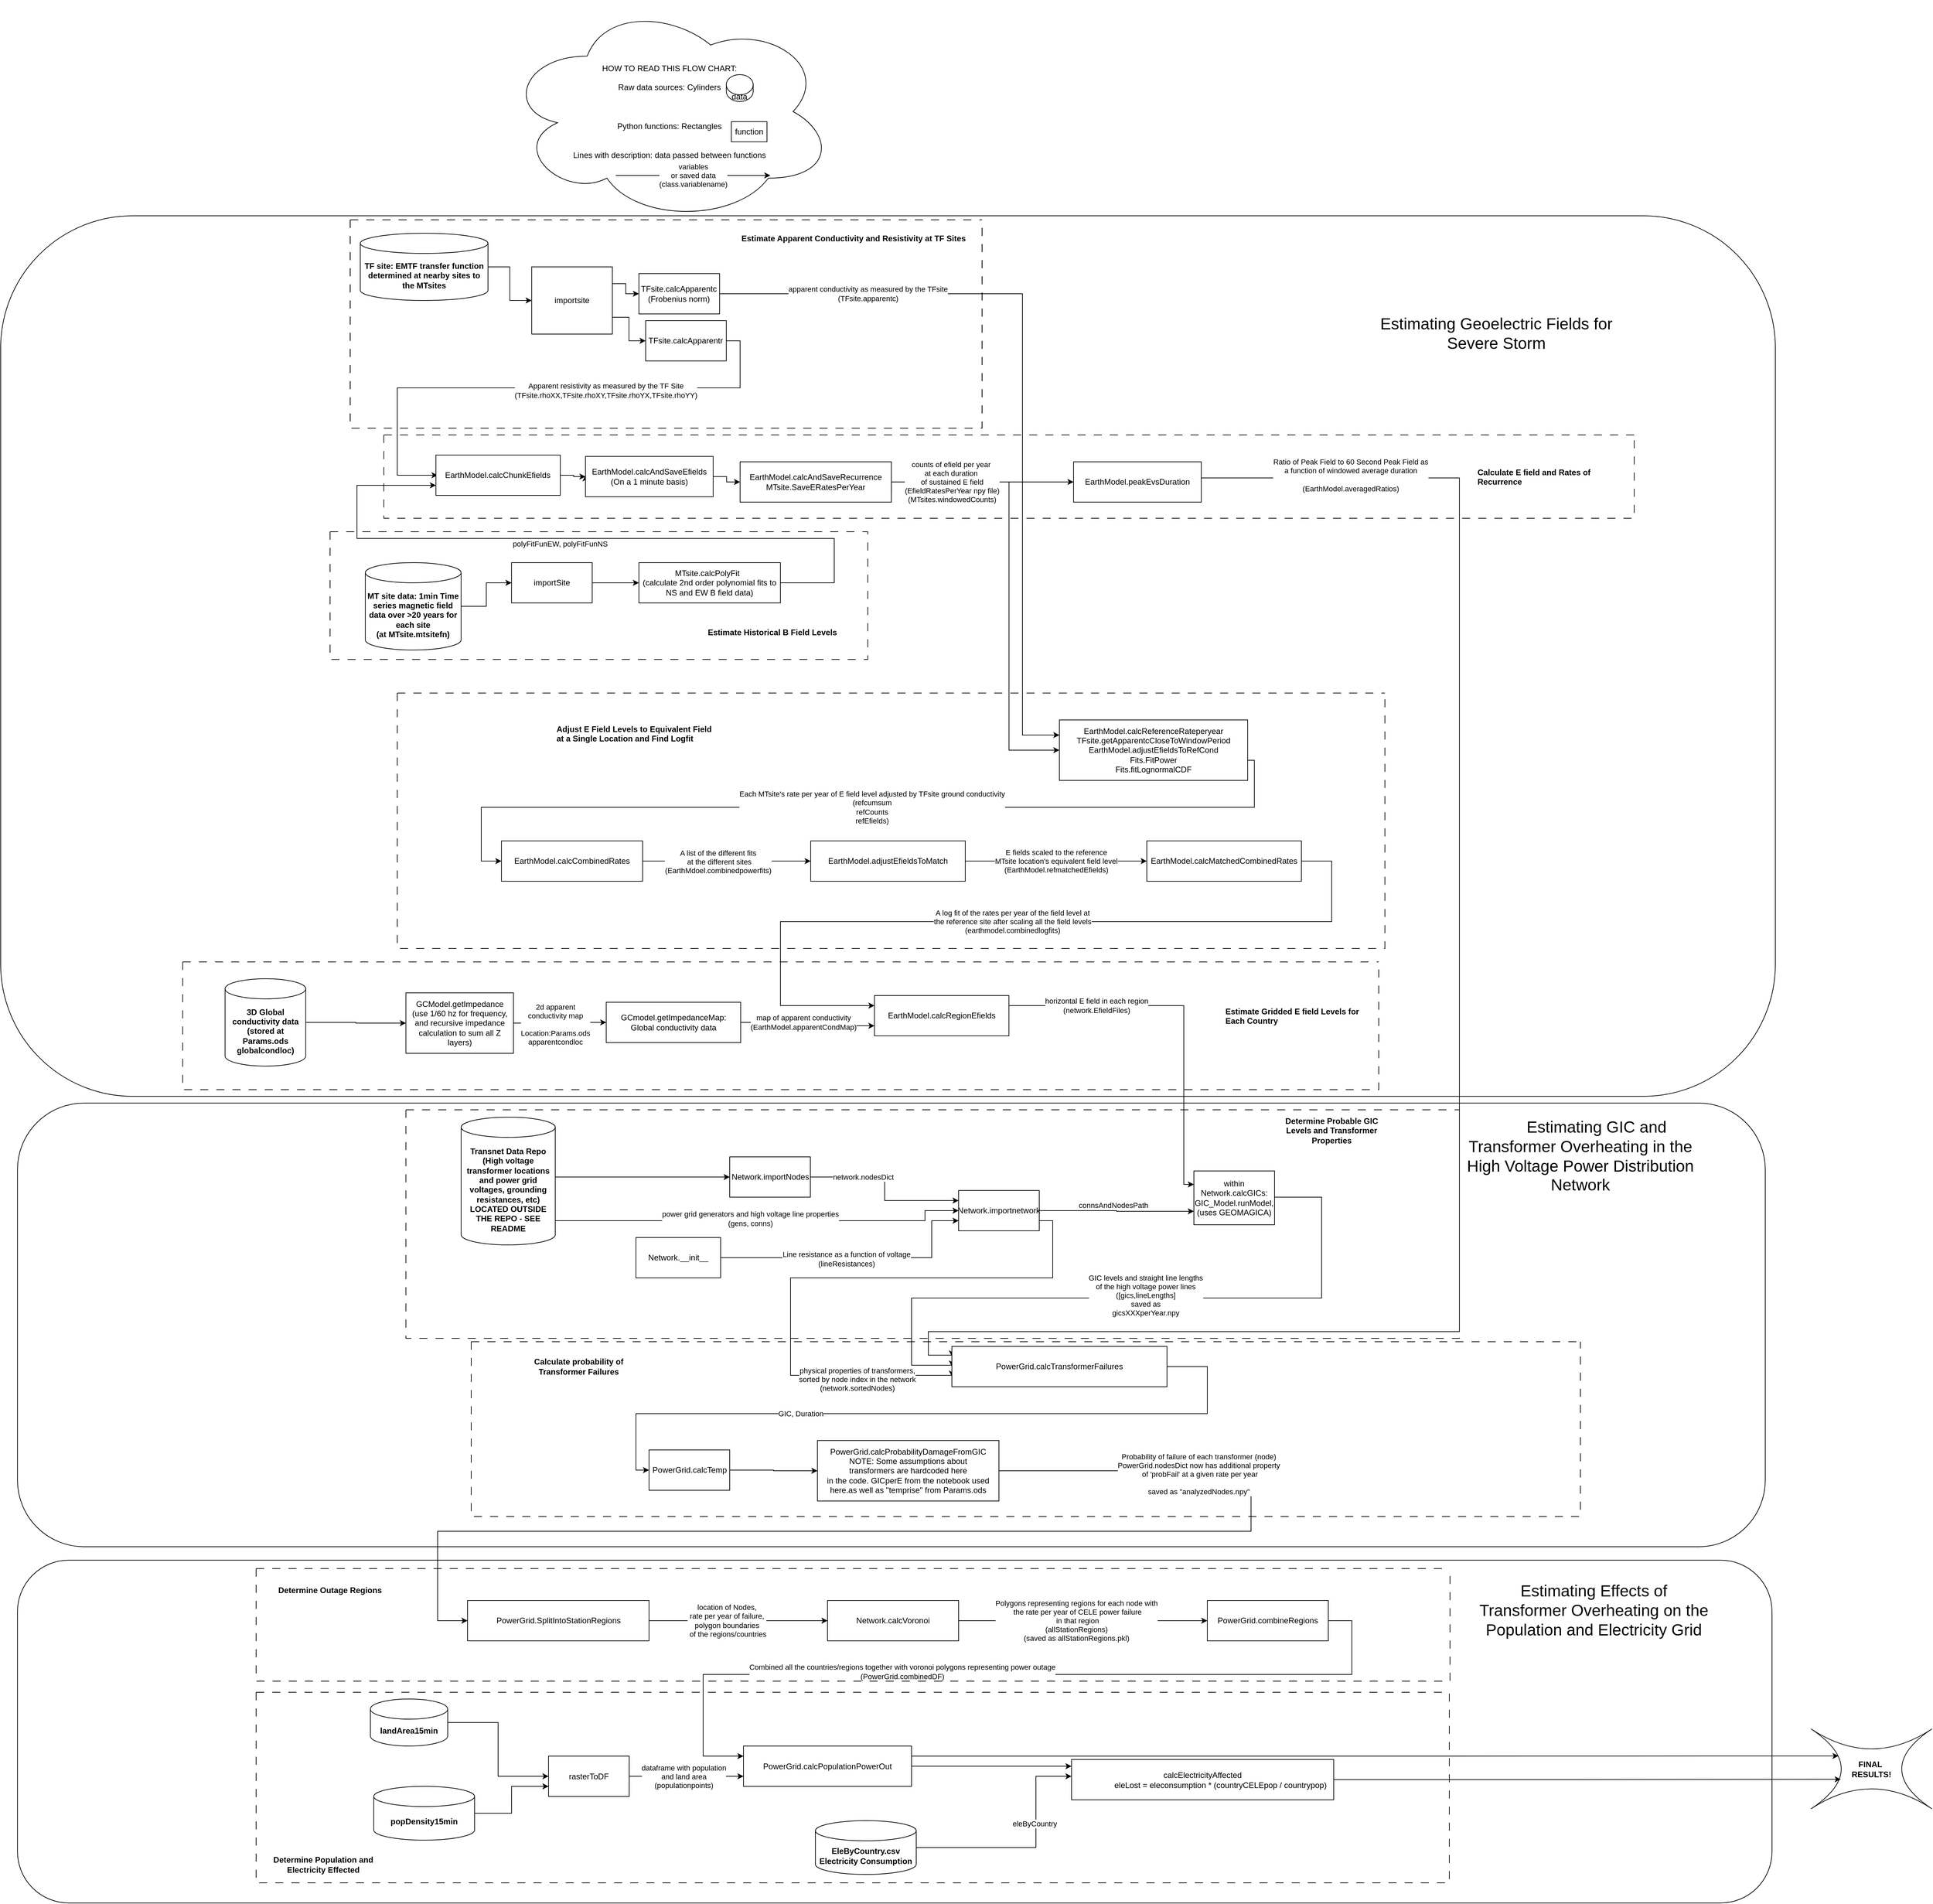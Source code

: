 <mxfile version="22.1.4" type="github">
  <diagram name="Page-1" id="QnFqFEfZWXVsGcKvMmii">
    <mxGraphModel dx="2310" dy="2985" grid="1" gridSize="10" guides="1" tooltips="1" connect="1" arrows="1" fold="1" page="1" pageScale="1" pageWidth="850" pageHeight="1100" math="0" shadow="0">
      <root>
        <mxCell id="0" />
        <mxCell id="1" parent="0" />
        <mxCell id="AwBOlusgZ-eaemERiSeo-20" value="" style="rounded=1;whiteSpace=wrap;html=1;fillColor=none;" vertex="1" parent="1">
          <mxGeometry x="-510" y="-1250" width="2640" height="1310" as="geometry" />
        </mxCell>
        <mxCell id="9caDIlOXdyggSRcv9oSJ-1" value="" style="rounded=1;whiteSpace=wrap;html=1;fillColor=none;" parent="1" vertex="1">
          <mxGeometry x="-485" y="70" width="2600" height="660" as="geometry" />
        </mxCell>
        <mxCell id="9caDIlOXdyggSRcv9oSJ-2" value="" style="rounded=1;whiteSpace=wrap;html=1;fillColor=none;" parent="1" vertex="1">
          <mxGeometry x="-485" y="750" width="2610" height="510" as="geometry" />
        </mxCell>
        <mxCell id="9caDIlOXdyggSRcv9oSJ-3" style="edgeStyle=orthogonalEdgeStyle;rounded=0;orthogonalLoop=1;jettySize=auto;html=1;entryX=0;entryY=0.75;entryDx=0;entryDy=0;" parent="1" source="9caDIlOXdyggSRcv9oSJ-5" target="9caDIlOXdyggSRcv9oSJ-8" edge="1">
          <mxGeometry relative="1" as="geometry" />
        </mxCell>
        <mxCell id="9caDIlOXdyggSRcv9oSJ-4" value="map of apparent conductivity&lt;br&gt;(EarthModel.apparentCondMap)" style="edgeLabel;html=1;align=center;verticalAlign=middle;resizable=0;points=[];" parent="9caDIlOXdyggSRcv9oSJ-3" connectable="0" vertex="1">
          <mxGeometry x="-0.18" y="3" relative="1" as="geometry">
            <mxPoint x="9" y="3" as="offset" />
          </mxGeometry>
        </mxCell>
        <mxCell id="9caDIlOXdyggSRcv9oSJ-5" value="GCmodel.getImpedanceMap:&lt;br&gt;Global conductivity data" style="rounded=0;whiteSpace=wrap;html=1;" parent="1" vertex="1">
          <mxGeometry x="390.82" y="-80" width="200" height="60" as="geometry" />
        </mxCell>
        <mxCell id="9caDIlOXdyggSRcv9oSJ-6" style="edgeStyle=orthogonalEdgeStyle;rounded=0;orthogonalLoop=1;jettySize=auto;html=1;entryX=0;entryY=0.25;entryDx=0;entryDy=0;" parent="1" source="9caDIlOXdyggSRcv9oSJ-8" target="9caDIlOXdyggSRcv9oSJ-29" edge="1">
          <mxGeometry relative="1" as="geometry">
            <Array as="points">
              <mxPoint x="1250" y="-75" />
              <mxPoint x="1250" y="191" />
            </Array>
          </mxGeometry>
        </mxCell>
        <mxCell id="9caDIlOXdyggSRcv9oSJ-7" value="horizontal E field in each region&lt;br&gt;(network.EfieldFiles)" style="edgeLabel;html=1;align=center;verticalAlign=middle;resizable=0;points=[];" parent="9caDIlOXdyggSRcv9oSJ-6" connectable="0" vertex="1">
          <mxGeometry x="-0.573" relative="1" as="geometry">
            <mxPoint x="14" as="offset" />
          </mxGeometry>
        </mxCell>
        <mxCell id="9caDIlOXdyggSRcv9oSJ-8" value="EarthModel.calcRegionEfields" style="rounded=0;whiteSpace=wrap;html=1;" parent="1" vertex="1">
          <mxGeometry x="789.82" y="-90" width="200" height="60" as="geometry" />
        </mxCell>
        <mxCell id="9caDIlOXdyggSRcv9oSJ-9" style="edgeStyle=orthogonalEdgeStyle;rounded=0;orthogonalLoop=1;jettySize=auto;html=1;entryX=0;entryY=0.5;entryDx=0;entryDy=0;" parent="1" source="9caDIlOXdyggSRcv9oSJ-11" target="9caDIlOXdyggSRcv9oSJ-14" edge="1">
          <mxGeometry relative="1" as="geometry" />
        </mxCell>
        <mxCell id="9caDIlOXdyggSRcv9oSJ-10" style="edgeStyle=orthogonalEdgeStyle;rounded=0;orthogonalLoop=1;jettySize=auto;html=1;exitX=0;exitY=0.5;exitDx=0;exitDy=0;" parent="1" source="9caDIlOXdyggSRcv9oSJ-11" edge="1">
          <mxGeometry relative="1" as="geometry">
            <mxPoint x="359.94" y="-864" as="targetPoint" />
          </mxGeometry>
        </mxCell>
        <mxCell id="9caDIlOXdyggSRcv9oSJ-11" value="&lt;div&gt;EarthModel.calcAndSaveEfields&lt;/div&gt;&lt;div&gt;(On a 1 minute basis)&lt;br&gt;&lt;/div&gt;" style="rounded=0;whiteSpace=wrap;html=1;" parent="1" vertex="1">
          <mxGeometry x="359.94" y="-892" width="190" height="60" as="geometry" />
        </mxCell>
        <mxCell id="9caDIlOXdyggSRcv9oSJ-12" style="edgeStyle=orthogonalEdgeStyle;rounded=0;orthogonalLoop=1;jettySize=auto;html=1;exitX=1;exitY=0.75;exitDx=0;exitDy=0;entryX=0;entryY=0.5;entryDx=0;entryDy=0;" parent="1" source="9caDIlOXdyggSRcv9oSJ-14" target="9caDIlOXdyggSRcv9oSJ-16" edge="1">
          <mxGeometry relative="1" as="geometry">
            <Array as="points">
              <mxPoint x="794.94" y="-854" />
              <mxPoint x="989.94" y="-854" />
              <mxPoint x="989.94" y="-769" />
            </Array>
          </mxGeometry>
        </mxCell>
        <mxCell id="9caDIlOXdyggSRcv9oSJ-13" value="&lt;div&gt;counts of efield per year&amp;nbsp;&lt;/div&gt;&lt;div&gt;at each duration&amp;nbsp;&lt;/div&gt;&lt;div&gt;of sustained E field&lt;/div&gt;(EfieldRatesPerYear npy file)&lt;br&gt;(MTsites.windowedCounts)" style="edgeLabel;html=1;align=center;verticalAlign=middle;resizable=0;points=[];" parent="9caDIlOXdyggSRcv9oSJ-12" connectable="0" vertex="1">
          <mxGeometry x="-0.188" y="1" relative="1" as="geometry">
            <mxPoint x="-86" y="-56" as="offset" />
          </mxGeometry>
        </mxCell>
        <mxCell id="9caDIlOXdyggSRcv9oSJ-14" value="EarthModel.calcAndSaveRecurrence&lt;br&gt;MTsite.SaveERatesPerYear" style="rounded=0;whiteSpace=wrap;html=1;" parent="1" vertex="1">
          <mxGeometry x="589.94" y="-884" width="225" height="60" as="geometry" />
        </mxCell>
        <mxCell id="9caDIlOXdyggSRcv9oSJ-15" value="Each MTsite&#39;s rate per year of E field level adjusted by TFsite ground conductivity&lt;br&gt;(refcumsum&lt;br&gt;refCounts&lt;br&gt;refEfields)" style="edgeStyle=orthogonalEdgeStyle;rounded=0;orthogonalLoop=1;jettySize=auto;html=1;entryX=0;entryY=0.5;entryDx=0;entryDy=0;" parent="1" source="9caDIlOXdyggSRcv9oSJ-16" target="9caDIlOXdyggSRcv9oSJ-22" edge="1">
          <mxGeometry x="-0.032" relative="1" as="geometry">
            <Array as="points">
              <mxPoint x="1354.95" y="-440" />
              <mxPoint x="1354.95" y="-370" />
              <mxPoint x="204.95" y="-370" />
              <mxPoint x="204.95" y="-290" />
            </Array>
            <mxPoint as="offset" />
          </mxGeometry>
        </mxCell>
        <mxCell id="9caDIlOXdyggSRcv9oSJ-16" value="EarthModel.calcReferenceRateperyear&lt;br&gt;TFsite.getApparentcCloseToWindowPeriod&lt;br&gt;EarthModel.adjustEfieldsToRefCond&lt;br&gt;Fits.FitPower&lt;br&gt;&lt;div&gt;Fits.fitLognormalCDF&lt;/div&gt;" style="rounded=0;whiteSpace=wrap;html=1;" parent="1" vertex="1">
          <mxGeometry x="1064.95" y="-500" width="280" height="90" as="geometry" />
        </mxCell>
        <mxCell id="9caDIlOXdyggSRcv9oSJ-17" style="edgeStyle=orthogonalEdgeStyle;rounded=0;orthogonalLoop=1;jettySize=auto;html=1;entryX=0;entryY=0.25;entryDx=0;entryDy=0;" parent="1" source="9caDIlOXdyggSRcv9oSJ-19" edge="1" target="9caDIlOXdyggSRcv9oSJ-48">
          <mxGeometry relative="1" as="geometry">
            <Array as="points">
              <mxPoint x="1660" y="-860" />
              <mxPoint x="1660" y="410" />
              <mxPoint x="870" y="410" />
              <mxPoint x="870" y="445" />
              <mxPoint x="905" y="445" />
            </Array>
            <mxPoint x="889.94" y="142" as="targetPoint" />
          </mxGeometry>
        </mxCell>
        <mxCell id="9caDIlOXdyggSRcv9oSJ-18" value="Ratio of Peak Field to 60 Second Peak Field as &lt;br&gt;a function of windowed average duration&lt;br&gt;&lt;br&gt;(EarthModel.averagedRatios)" style="edgeLabel;html=1;align=center;verticalAlign=middle;resizable=0;points=[];" parent="9caDIlOXdyggSRcv9oSJ-17" connectable="0" vertex="1">
          <mxGeometry x="-0.752" relative="1" as="geometry">
            <mxPoint x="-90" y="-4" as="offset" />
          </mxGeometry>
        </mxCell>
        <mxCell id="9caDIlOXdyggSRcv9oSJ-19" value="EarthModel.peakEvsDuration" style="rounded=0;whiteSpace=wrap;html=1;" parent="1" vertex="1">
          <mxGeometry x="1086" y="-884" width="190" height="60" as="geometry" />
        </mxCell>
        <mxCell id="9caDIlOXdyggSRcv9oSJ-20" style="edgeStyle=orthogonalEdgeStyle;rounded=0;orthogonalLoop=1;jettySize=auto;html=1;entryX=0;entryY=0.5;entryDx=0;entryDy=0;" parent="1" source="9caDIlOXdyggSRcv9oSJ-22" target="9caDIlOXdyggSRcv9oSJ-24" edge="1">
          <mxGeometry relative="1" as="geometry" />
        </mxCell>
        <mxCell id="9caDIlOXdyggSRcv9oSJ-21" value="&lt;div&gt;A list of the different fits&lt;/div&gt;&lt;div&gt;&amp;nbsp;at the different sites&lt;/div&gt;(EarthMdoel.combinedpowerfits)" style="edgeLabel;html=1;align=center;verticalAlign=middle;resizable=0;points=[];" parent="9caDIlOXdyggSRcv9oSJ-20" connectable="0" vertex="1">
          <mxGeometry x="-0.106" y="-1" relative="1" as="geometry">
            <mxPoint as="offset" />
          </mxGeometry>
        </mxCell>
        <mxCell id="9caDIlOXdyggSRcv9oSJ-22" value="EarthModel.calcCombinedRates" style="rounded=0;whiteSpace=wrap;html=1;" parent="1" vertex="1">
          <mxGeometry x="234.95" y="-320" width="210" height="60" as="geometry" />
        </mxCell>
        <mxCell id="9caDIlOXdyggSRcv9oSJ-23" value="&lt;div&gt;E fields scaled to the reference&lt;br&gt; MTsite location&#39;s equivalent field level&lt;br&gt;&lt;/div&gt;(EarthModel.refmatchedEfields)" style="edgeStyle=orthogonalEdgeStyle;rounded=0;orthogonalLoop=1;jettySize=auto;html=1;entryX=0;entryY=0.5;entryDx=0;entryDy=0;" parent="1" source="9caDIlOXdyggSRcv9oSJ-24" target="9caDIlOXdyggSRcv9oSJ-26" edge="1">
          <mxGeometry relative="1" as="geometry" />
        </mxCell>
        <mxCell id="9caDIlOXdyggSRcv9oSJ-24" value="EarthModel.adjustEfieldsToMatch" style="rounded=0;whiteSpace=wrap;html=1;" parent="1" vertex="1">
          <mxGeometry x="694.95" y="-320" width="230" height="60" as="geometry" />
        </mxCell>
        <mxCell id="9caDIlOXdyggSRcv9oSJ-25" value="A log fit of the rates per year of the field level at &lt;br&gt;the reference site after scaling all the field levels&lt;br&gt;(earthmodel.combinedlogfits)" style="edgeStyle=orthogonalEdgeStyle;rounded=0;orthogonalLoop=1;jettySize=auto;html=1;entryX=0;entryY=0.25;entryDx=0;entryDy=0;" parent="1" source="9caDIlOXdyggSRcv9oSJ-26" target="9caDIlOXdyggSRcv9oSJ-8" edge="1">
          <mxGeometry relative="1" as="geometry">
            <Array as="points">
              <mxPoint x="1470" y="-290" />
              <mxPoint x="1470" y="-200" />
              <mxPoint x="650" y="-200" />
              <mxPoint x="650" y="-75" />
            </Array>
          </mxGeometry>
        </mxCell>
        <mxCell id="9caDIlOXdyggSRcv9oSJ-26" value="EarthModel.calcMatchedCombinedRates" style="rounded=0;whiteSpace=wrap;html=1;" parent="1" vertex="1">
          <mxGeometry x="1194.95" y="-320" width="230" height="60" as="geometry" />
        </mxCell>
        <mxCell id="9caDIlOXdyggSRcv9oSJ-27" style="edgeStyle=orthogonalEdgeStyle;rounded=0;orthogonalLoop=1;jettySize=auto;html=1;entryX=0;entryY=0.5;entryDx=0;entryDy=0;" parent="1" source="9caDIlOXdyggSRcv9oSJ-29" target="9caDIlOXdyggSRcv9oSJ-48" edge="1">
          <mxGeometry relative="1" as="geometry">
            <Array as="points">
              <mxPoint x="1455" y="210" />
              <mxPoint x="1455" y="360" />
              <mxPoint x="845" y="360" />
              <mxPoint x="845" y="460" />
            </Array>
          </mxGeometry>
        </mxCell>
        <mxCell id="9caDIlOXdyggSRcv9oSJ-28" value="GIC levels and straight line lengths&lt;br&gt; of the high voltage power lines&lt;br&gt;([gics,lineLengths]&lt;br&gt;saved as&lt;br&gt;gicsXXXperYear.npy" style="edgeLabel;html=1;align=center;verticalAlign=middle;resizable=0;points=[];" parent="9caDIlOXdyggSRcv9oSJ-27" connectable="0" vertex="1">
          <mxGeometry x="0.045" y="-4" relative="1" as="geometry">
            <mxPoint x="36" as="offset" />
          </mxGeometry>
        </mxCell>
        <UserObject label="within Network.calcGICs:&lt;br&gt;&lt;div&gt;GIC_Model.runModel,&lt;/div&gt;&lt;div&gt;(uses GEOMAGICA)&lt;br&gt;&lt;/div&gt;" id="9caDIlOXdyggSRcv9oSJ-29">
          <mxCell style="rounded=0;whiteSpace=wrap;html=1;" parent="1" vertex="1">
            <mxGeometry x="1265" y="171" width="120" height="80" as="geometry" />
          </mxCell>
        </UserObject>
        <mxCell id="9caDIlOXdyggSRcv9oSJ-30" style="edgeStyle=orthogonalEdgeStyle;rounded=0;orthogonalLoop=1;jettySize=auto;html=1;entryX=0;entryY=0.5;entryDx=0;entryDy=0;" parent="1" source="9caDIlOXdyggSRcv9oSJ-33" target="9caDIlOXdyggSRcv9oSJ-41" edge="1">
          <mxGeometry relative="1" as="geometry">
            <Array as="points">
              <mxPoint x="525" y="180" />
              <mxPoint x="525" y="180" />
            </Array>
          </mxGeometry>
        </mxCell>
        <mxCell id="9caDIlOXdyggSRcv9oSJ-31" style="edgeStyle=orthogonalEdgeStyle;rounded=0;orthogonalLoop=1;jettySize=auto;html=1;entryX=0;entryY=0.5;entryDx=0;entryDy=0;" parent="1" source="9caDIlOXdyggSRcv9oSJ-33" target="9caDIlOXdyggSRcv9oSJ-38" edge="1">
          <mxGeometry relative="1" as="geometry">
            <Array as="points">
              <mxPoint x="865" y="245" />
            </Array>
          </mxGeometry>
        </mxCell>
        <mxCell id="9caDIlOXdyggSRcv9oSJ-32" value="power grid generators and high voltage line properties&lt;br&gt;(gens, conns)&lt;br&gt;" style="edgeLabel;html=1;align=center;verticalAlign=middle;resizable=0;points=[];" parent="9caDIlOXdyggSRcv9oSJ-31" connectable="0" vertex="1">
          <mxGeometry x="0.18" y="3" relative="1" as="geometry">
            <mxPoint x="-73" as="offset" />
          </mxGeometry>
        </mxCell>
        <mxCell id="9caDIlOXdyggSRcv9oSJ-33" value="&lt;b&gt;Transnet Data Repo&lt;br&gt;(High voltage transformer locations and power grid voltages, grounding resistances, etc)&lt;br&gt;LOCATED OUTSIDE THE REPO - SEE README&lt;br&gt;&lt;/b&gt;" style="shape=cylinder3;whiteSpace=wrap;html=1;boundedLbl=1;backgroundOutline=1;size=15;" parent="1" vertex="1">
          <mxGeometry x="175" y="91" width="140" height="190" as="geometry" />
        </mxCell>
        <mxCell id="9caDIlOXdyggSRcv9oSJ-34" style="edgeStyle=orthogonalEdgeStyle;rounded=0;orthogonalLoop=1;jettySize=auto;html=1;entryX=0;entryY=0.75;entryDx=0;entryDy=0;" parent="1" source="9caDIlOXdyggSRcv9oSJ-38" target="9caDIlOXdyggSRcv9oSJ-29" edge="1">
          <mxGeometry relative="1" as="geometry" />
        </mxCell>
        <mxCell id="9caDIlOXdyggSRcv9oSJ-35" value="connsAndNodesPath" style="edgeLabel;html=1;align=center;verticalAlign=middle;resizable=0;points=[];" parent="9caDIlOXdyggSRcv9oSJ-34" connectable="0" vertex="1">
          <mxGeometry x="-0.05" y="9" relative="1" as="geometry">
            <mxPoint y="1" as="offset" />
          </mxGeometry>
        </mxCell>
        <mxCell id="9caDIlOXdyggSRcv9oSJ-36" style="edgeStyle=orthogonalEdgeStyle;rounded=0;orthogonalLoop=1;jettySize=auto;html=1;exitX=1;exitY=0.75;exitDx=0;exitDy=0;entryX=0;entryY=0.75;entryDx=0;entryDy=0;" parent="1" source="9caDIlOXdyggSRcv9oSJ-38" target="9caDIlOXdyggSRcv9oSJ-48" edge="1">
          <mxGeometry relative="1" as="geometry">
            <Array as="points">
              <mxPoint x="1055" y="245" />
              <mxPoint x="1055" y="330" />
              <mxPoint x="665" y="330" />
              <mxPoint x="665" y="475" />
            </Array>
          </mxGeometry>
        </mxCell>
        <mxCell id="9caDIlOXdyggSRcv9oSJ-37" value="physical properties of transformers,&lt;br&gt;sorted by node index in the network&lt;br&gt;(network.sortedNodes)" style="edgeLabel;html=1;align=center;verticalAlign=middle;resizable=0;points=[];" parent="9caDIlOXdyggSRcv9oSJ-36" connectable="0" vertex="1">
          <mxGeometry x="0.676" y="-6" relative="1" as="geometry">
            <mxPoint as="offset" />
          </mxGeometry>
        </mxCell>
        <mxCell id="9caDIlOXdyggSRcv9oSJ-38" value="Network.importnetwork" style="rounded=0;whiteSpace=wrap;html=1;" parent="1" vertex="1">
          <mxGeometry x="915" y="200" width="120" height="60" as="geometry" />
        </mxCell>
        <mxCell id="9caDIlOXdyggSRcv9oSJ-39" style="edgeStyle=orthogonalEdgeStyle;rounded=0;orthogonalLoop=1;jettySize=auto;html=1;entryX=0;entryY=0.25;entryDx=0;entryDy=0;" parent="1" source="9caDIlOXdyggSRcv9oSJ-41" target="9caDIlOXdyggSRcv9oSJ-38" edge="1">
          <mxGeometry relative="1" as="geometry">
            <mxPoint x="875.5" y="180" as="targetPoint" />
            <Array as="points">
              <mxPoint x="805" y="180" />
              <mxPoint x="805" y="215" />
            </Array>
          </mxGeometry>
        </mxCell>
        <mxCell id="9caDIlOXdyggSRcv9oSJ-40" value="network.nodesDict" style="edgeLabel;html=1;align=center;verticalAlign=middle;resizable=0;points=[];" parent="9caDIlOXdyggSRcv9oSJ-39" connectable="0" vertex="1">
          <mxGeometry x="-0.39" relative="1" as="geometry">
            <mxPoint as="offset" />
          </mxGeometry>
        </mxCell>
        <mxCell id="9caDIlOXdyggSRcv9oSJ-41" value="Network.importNodes" style="rounded=0;whiteSpace=wrap;html=1;" parent="1" vertex="1">
          <mxGeometry x="574.5" y="150" width="120" height="60" as="geometry" />
        </mxCell>
        <mxCell id="9caDIlOXdyggSRcv9oSJ-42" style="edgeStyle=orthogonalEdgeStyle;rounded=0;orthogonalLoop=1;jettySize=auto;html=1;entryX=0;entryY=0.75;entryDx=0;entryDy=0;" parent="1" source="9caDIlOXdyggSRcv9oSJ-45" target="9caDIlOXdyggSRcv9oSJ-38" edge="1">
          <mxGeometry relative="1" as="geometry">
            <Array as="points">
              <mxPoint x="875" y="300" />
              <mxPoint x="875" y="245" />
            </Array>
          </mxGeometry>
        </mxCell>
        <mxCell id="9caDIlOXdyggSRcv9oSJ-43" value="Text" style="edgeLabel;html=1;align=center;verticalAlign=middle;resizable=0;points=[];" parent="9caDIlOXdyggSRcv9oSJ-42" connectable="0" vertex="1">
          <mxGeometry x="-0.092" relative="1" as="geometry">
            <mxPoint x="-1" as="offset" />
          </mxGeometry>
        </mxCell>
        <mxCell id="9caDIlOXdyggSRcv9oSJ-44" value="Line resistance as a function of voltage&lt;br&gt;(lineResistances)" style="edgeLabel;html=1;align=center;verticalAlign=middle;resizable=0;points=[];" parent="9caDIlOXdyggSRcv9oSJ-42" connectable="0" vertex="1">
          <mxGeometry x="-0.08" y="-2" relative="1" as="geometry">
            <mxPoint x="-1" as="offset" />
          </mxGeometry>
        </mxCell>
        <mxCell id="9caDIlOXdyggSRcv9oSJ-45" value="Network.__init__&lt;br&gt;" style="rounded=0;whiteSpace=wrap;html=1;" parent="1" vertex="1">
          <mxGeometry x="435" y="270" width="126" height="60" as="geometry" />
        </mxCell>
        <mxCell id="9caDIlOXdyggSRcv9oSJ-46" style="edgeStyle=orthogonalEdgeStyle;rounded=0;orthogonalLoop=1;jettySize=auto;html=1;entryX=0;entryY=0.5;entryDx=0;entryDy=0;" parent="1" source="9caDIlOXdyggSRcv9oSJ-48" target="9caDIlOXdyggSRcv9oSJ-53" edge="1">
          <mxGeometry relative="1" as="geometry">
            <Array as="points">
              <mxPoint x="1285" y="462" />
              <mxPoint x="1285" y="532" />
              <mxPoint x="435" y="532" />
              <mxPoint x="435" y="616" />
            </Array>
          </mxGeometry>
        </mxCell>
        <mxCell id="9caDIlOXdyggSRcv9oSJ-47" value="GIC, Duration" style="edgeLabel;html=1;align=center;verticalAlign=middle;resizable=0;points=[];" parent="9caDIlOXdyggSRcv9oSJ-46" connectable="0" vertex="1">
          <mxGeometry x="0.358" relative="1" as="geometry">
            <mxPoint as="offset" />
          </mxGeometry>
        </mxCell>
        <mxCell id="9caDIlOXdyggSRcv9oSJ-48" value="PowerGrid.calcTransformerFailures" style="rounded=0;whiteSpace=wrap;html=1;" parent="1" vertex="1">
          <mxGeometry x="905" y="432" width="320" height="60" as="geometry" />
        </mxCell>
        <mxCell id="9caDIlOXdyggSRcv9oSJ-49" style="edgeStyle=orthogonalEdgeStyle;rounded=0;orthogonalLoop=1;jettySize=auto;html=1;entryX=0;entryY=0.5;entryDx=0;entryDy=0;" parent="1" source="9caDIlOXdyggSRcv9oSJ-51" target="9caDIlOXdyggSRcv9oSJ-56" edge="1">
          <mxGeometry relative="1" as="geometry">
            <Array as="points">
              <mxPoint x="1350" y="617" />
              <mxPoint x="1350" y="707" />
              <mxPoint x="140" y="707" />
              <mxPoint x="140" y="840" />
            </Array>
          </mxGeometry>
        </mxCell>
        <mxCell id="9caDIlOXdyggSRcv9oSJ-50" value="Probability of failure of each transformer (node)&lt;br&gt;&lt;div&gt;PowerGrid.nodesDict now has additional property&lt;/div&gt;&lt;div&gt;&amp;nbsp;of &#39;probFail&#39; at a given rate per year&lt;/div&gt;&lt;br&gt;saved as &quot;analyzedNodes.npy&quot;" style="edgeLabel;html=1;align=center;verticalAlign=middle;resizable=0;points=[];" parent="9caDIlOXdyggSRcv9oSJ-49" connectable="0" vertex="1">
          <mxGeometry x="-0.679" y="-5" relative="1" as="geometry">
            <mxPoint x="-1" as="offset" />
          </mxGeometry>
        </mxCell>
        <mxCell id="9caDIlOXdyggSRcv9oSJ-51" value="PowerGrid.calcProbabilityDamageFromGIC&lt;br&gt;NOTE: Some assumptions about&lt;br&gt; transformers are hardcoded here &lt;br&gt;in the code. GICperE from the notebook used here.as well as &quot;temprise&quot; from Params.ods" style="rounded=0;whiteSpace=wrap;html=1;" parent="1" vertex="1">
          <mxGeometry x="705" y="572" width="270" height="90" as="geometry" />
        </mxCell>
        <mxCell id="9caDIlOXdyggSRcv9oSJ-52" style="edgeStyle=orthogonalEdgeStyle;rounded=0;orthogonalLoop=1;jettySize=auto;html=1;entryX=0;entryY=0.5;entryDx=0;entryDy=0;" parent="1" source="9caDIlOXdyggSRcv9oSJ-53" target="9caDIlOXdyggSRcv9oSJ-51" edge="1">
          <mxGeometry relative="1" as="geometry" />
        </mxCell>
        <mxCell id="9caDIlOXdyggSRcv9oSJ-53" value="PowerGrid.calcTemp" style="rounded=0;whiteSpace=wrap;html=1;" parent="1" vertex="1">
          <mxGeometry x="454.5" y="586" width="120" height="60" as="geometry" />
        </mxCell>
        <mxCell id="9caDIlOXdyggSRcv9oSJ-54" style="edgeStyle=orthogonalEdgeStyle;rounded=0;orthogonalLoop=1;jettySize=auto;html=1;entryX=0;entryY=0.5;entryDx=0;entryDy=0;" parent="1" source="9caDIlOXdyggSRcv9oSJ-56" target="9caDIlOXdyggSRcv9oSJ-59" edge="1">
          <mxGeometry relative="1" as="geometry" />
        </mxCell>
        <mxCell id="9caDIlOXdyggSRcv9oSJ-55" value="location of Nodes,&lt;br&gt;rate per year of failure,&lt;br&gt;polygon boundaries&lt;br&gt;&amp;nbsp;of the regions/countries" style="edgeLabel;html=1;align=center;verticalAlign=middle;resizable=0;points=[];" parent="9caDIlOXdyggSRcv9oSJ-54" connectable="0" vertex="1">
          <mxGeometry x="-0.262" y="1" relative="1" as="geometry">
            <mxPoint x="17" y="1" as="offset" />
          </mxGeometry>
        </mxCell>
        <mxCell id="9caDIlOXdyggSRcv9oSJ-56" value="PowerGrid.SplitIntoStationRegions" style="rounded=0;whiteSpace=wrap;html=1;" parent="1" vertex="1">
          <mxGeometry x="184.5" y="810" width="270" height="60" as="geometry" />
        </mxCell>
        <mxCell id="9caDIlOXdyggSRcv9oSJ-57" style="edgeStyle=orthogonalEdgeStyle;rounded=0;orthogonalLoop=1;jettySize=auto;html=1;entryX=0;entryY=0.5;entryDx=0;entryDy=0;" parent="1" source="9caDIlOXdyggSRcv9oSJ-59" target="9caDIlOXdyggSRcv9oSJ-62" edge="1">
          <mxGeometry relative="1" as="geometry" />
        </mxCell>
        <mxCell id="9caDIlOXdyggSRcv9oSJ-58" value="&lt;div&gt;Polygons representing regions for each node with&lt;/div&gt;&lt;div&gt;&amp;nbsp;the rate per year of CELE power failure&lt;/div&gt;&lt;div&gt;&amp;nbsp;in that region&lt;/div&gt;(allStationRegions)&lt;br&gt;(saved as allStationRegions.pkl)" style="edgeLabel;html=1;align=center;verticalAlign=middle;resizable=0;points=[];" parent="9caDIlOXdyggSRcv9oSJ-57" connectable="0" vertex="1">
          <mxGeometry x="-0.248" y="-4" relative="1" as="geometry">
            <mxPoint x="36" y="-4" as="offset" />
          </mxGeometry>
        </mxCell>
        <mxCell id="9caDIlOXdyggSRcv9oSJ-59" value="Network.calcVoronoi" style="rounded=0;whiteSpace=wrap;html=1;" parent="1" vertex="1">
          <mxGeometry x="720" y="810" width="195" height="60" as="geometry" />
        </mxCell>
        <mxCell id="9caDIlOXdyggSRcv9oSJ-60" style="edgeStyle=orthogonalEdgeStyle;rounded=0;orthogonalLoop=1;jettySize=auto;html=1;entryX=0;entryY=0.25;entryDx=0;entryDy=0;" parent="1" target="9caDIlOXdyggSRcv9oSJ-64" edge="1">
          <mxGeometry relative="1" as="geometry">
            <mxPoint x="1465" y="859.997" as="sourcePoint" />
            <mxPoint x="590" y="1020.92" as="targetPoint" />
            <Array as="points">
              <mxPoint x="1465" y="840" />
              <mxPoint x="1500" y="840" />
              <mxPoint x="1500" y="920" />
              <mxPoint x="535" y="920" />
              <mxPoint x="535" y="1042" />
            </Array>
          </mxGeometry>
        </mxCell>
        <mxCell id="9caDIlOXdyggSRcv9oSJ-61" value="Combined all the countries/regions together with voronoi polygons representing power outage&lt;br&gt;(PowerGrid.combinedDF)" style="edgeLabel;html=1;align=center;verticalAlign=middle;resizable=0;points=[];" parent="9caDIlOXdyggSRcv9oSJ-60" connectable="0" vertex="1">
          <mxGeometry x="0.254" y="-4" relative="1" as="geometry">
            <mxPoint x="-1" as="offset" />
          </mxGeometry>
        </mxCell>
        <mxCell id="9caDIlOXdyggSRcv9oSJ-62" value="PowerGrid.combineRegions" style="rounded=0;whiteSpace=wrap;html=1;" parent="1" vertex="1">
          <mxGeometry x="1285" y="810" width="180" height="60" as="geometry" />
        </mxCell>
        <mxCell id="9caDIlOXdyggSRcv9oSJ-63" style="edgeStyle=orthogonalEdgeStyle;rounded=0;orthogonalLoop=1;jettySize=auto;html=1;" parent="1" source="9caDIlOXdyggSRcv9oSJ-64" edge="1">
          <mxGeometry relative="1" as="geometry">
            <mxPoint x="1083" y="1056.5" as="targetPoint" />
          </mxGeometry>
        </mxCell>
        <mxCell id="9caDIlOXdyggSRcv9oSJ-64" value="PowerGrid.calcPopulationPowerOut" style="whiteSpace=wrap;html=1;fontStyle=0" parent="1" vertex="1">
          <mxGeometry x="595" y="1026.5" width="250" height="60" as="geometry" />
        </mxCell>
        <mxCell id="9caDIlOXdyggSRcv9oSJ-65" style="edgeStyle=orthogonalEdgeStyle;rounded=0;orthogonalLoop=1;jettySize=auto;html=1;entryX=0;entryY=0.75;entryDx=0;entryDy=0;" parent="1" source="9caDIlOXdyggSRcv9oSJ-67" target="9caDIlOXdyggSRcv9oSJ-64" edge="1">
          <mxGeometry relative="1" as="geometry" />
        </mxCell>
        <mxCell id="9caDIlOXdyggSRcv9oSJ-66" value="dataframe with population &lt;br&gt;&lt;div&gt;and land area&lt;/div&gt;&lt;div&gt;(populationpoints)&lt;br&gt;&lt;/div&gt;" style="edgeLabel;html=1;align=center;verticalAlign=middle;resizable=0;points=[];" parent="9caDIlOXdyggSRcv9oSJ-65" connectable="0" vertex="1">
          <mxGeometry x="-0.379" y="-6" relative="1" as="geometry">
            <mxPoint x="28" y="-6" as="offset" />
          </mxGeometry>
        </mxCell>
        <mxCell id="9caDIlOXdyggSRcv9oSJ-67" value="rasterToDF" style="rounded=0;whiteSpace=wrap;html=1;" parent="1" vertex="1">
          <mxGeometry x="305" y="1041.5" width="120" height="60" as="geometry" />
        </mxCell>
        <mxCell id="9caDIlOXdyggSRcv9oSJ-68" style="edgeStyle=orthogonalEdgeStyle;rounded=0;orthogonalLoop=1;jettySize=auto;html=1;entryX=0;entryY=0.5;entryDx=0;entryDy=0;" parent="1" source="9caDIlOXdyggSRcv9oSJ-69" target="9caDIlOXdyggSRcv9oSJ-67" edge="1">
          <mxGeometry relative="1" as="geometry" />
        </mxCell>
        <mxCell id="9caDIlOXdyggSRcv9oSJ-69" value="landArea15min" style="shape=cylinder3;whiteSpace=wrap;html=1;boundedLbl=1;backgroundOutline=1;size=15;fontStyle=1" parent="1" vertex="1">
          <mxGeometry x="40" y="956.5" width="115" height="70" as="geometry" />
        </mxCell>
        <mxCell id="9caDIlOXdyggSRcv9oSJ-70" style="edgeStyle=orthogonalEdgeStyle;rounded=0;orthogonalLoop=1;jettySize=auto;html=1;entryX=0;entryY=0.75;entryDx=0;entryDy=0;" parent="1" source="9caDIlOXdyggSRcv9oSJ-71" target="9caDIlOXdyggSRcv9oSJ-67" edge="1">
          <mxGeometry relative="1" as="geometry" />
        </mxCell>
        <mxCell id="9caDIlOXdyggSRcv9oSJ-71" value="popDensity15min" style="shape=cylinder3;whiteSpace=wrap;html=1;boundedLbl=1;backgroundOutline=1;size=15;fontStyle=1" parent="1" vertex="1">
          <mxGeometry x="45" y="1086.5" width="150" height="80" as="geometry" />
        </mxCell>
        <mxCell id="9caDIlOXdyggSRcv9oSJ-72" style="edgeStyle=orthogonalEdgeStyle;rounded=0;orthogonalLoop=1;jettySize=auto;html=1;entryX=0;entryY=0.75;entryDx=0;entryDy=0;" parent="1" source="9caDIlOXdyggSRcv9oSJ-74" edge="1">
          <mxGeometry relative="1" as="geometry">
            <mxPoint x="1083" y="1071.5" as="targetPoint" />
            <Array as="points">
              <mxPoint x="1030" y="1177.5" />
              <mxPoint x="1030" y="1071.5" />
            </Array>
          </mxGeometry>
        </mxCell>
        <mxCell id="9caDIlOXdyggSRcv9oSJ-73" value="eleByCountry" style="edgeLabel;html=1;align=center;verticalAlign=middle;resizable=0;points=[];" parent="9caDIlOXdyggSRcv9oSJ-72" connectable="0" vertex="1">
          <mxGeometry x="-0.231" y="-2" relative="1" as="geometry">
            <mxPoint x="46" y="-38" as="offset" />
          </mxGeometry>
        </mxCell>
        <mxCell id="9caDIlOXdyggSRcv9oSJ-74" value="&lt;b&gt;EleByCountry.csv&lt;br&gt;Electricity Consumption&lt;br&gt;&lt;/b&gt;" style="shape=cylinder3;whiteSpace=wrap;html=1;boundedLbl=1;backgroundOutline=1;size=15;" parent="1" vertex="1">
          <mxGeometry x="702" y="1137.5" width="150" height="80" as="geometry" />
        </mxCell>
        <mxCell id="9caDIlOXdyggSRcv9oSJ-75" value="calcElectricityAffected&lt;br&gt;&amp;nbsp;&amp;nbsp;&amp;nbsp;&amp;nbsp;&amp;nbsp;&amp;nbsp;&amp;nbsp;&amp;nbsp;&amp;nbsp;&amp;nbsp;&amp;nbsp;&amp;nbsp;&amp;nbsp;&amp;nbsp;&amp;nbsp; eleLost = eleconsumption * (countryCELEpop / countrypop)" style="whiteSpace=wrap;html=1;fontStyle=0" parent="1" vertex="1">
          <mxGeometry x="1083" y="1046.5" width="390" height="60" as="geometry" />
        </mxCell>
        <mxCell id="9caDIlOXdyggSRcv9oSJ-76" style="edgeStyle=orthogonalEdgeStyle;rounded=0;orthogonalLoop=1;jettySize=auto;html=1;entryX=0;entryY=0.5;entryDx=0;entryDy=0;" parent="1" source="9caDIlOXdyggSRcv9oSJ-77" target="9caDIlOXdyggSRcv9oSJ-97" edge="1">
          <mxGeometry relative="1" as="geometry" />
        </mxCell>
        <mxCell id="9caDIlOXdyggSRcv9oSJ-77" value="TF site: EMTF transfer function determined at nearby sites to the MTsites" style="shape=cylinder3;whiteSpace=wrap;html=1;boundedLbl=1;backgroundOutline=1;size=15;fontStyle=1" parent="1" vertex="1">
          <mxGeometry x="24.94" y="-1224" width="190" height="100" as="geometry" />
        </mxCell>
        <mxCell id="9caDIlOXdyggSRcv9oSJ-78" style="edgeStyle=orthogonalEdgeStyle;rounded=0;orthogonalLoop=1;jettySize=auto;html=1;" parent="1" source="9caDIlOXdyggSRcv9oSJ-79" target="9caDIlOXdyggSRcv9oSJ-102" edge="1">
          <mxGeometry relative="1" as="geometry" />
        </mxCell>
        <mxCell id="9caDIlOXdyggSRcv9oSJ-79" value="MT site data: 1min Time series magnetic field data over &amp;gt;20 years for each site &lt;br&gt;(at MTsite.mtsitefn)" style="shape=cylinder3;whiteSpace=wrap;html=1;boundedLbl=1;backgroundOutline=1;size=15;fontStyle=1" parent="1" vertex="1">
          <mxGeometry x="32.44" y="-734" width="142.5" height="130" as="geometry" />
        </mxCell>
        <mxCell id="9caDIlOXdyggSRcv9oSJ-80" value="" style="endArrow=classic;html=1;rounded=0;" parent="1" target="9caDIlOXdyggSRcv9oSJ-19" edge="1">
          <mxGeometry width="50" height="50" relative="1" as="geometry">
            <mxPoint x="989.94" y="-854" as="sourcePoint" />
            <mxPoint x="1039.94" y="-904" as="targetPoint" />
            <Array as="points" />
          </mxGeometry>
        </mxCell>
        <mxCell id="9caDIlOXdyggSRcv9oSJ-81" style="edgeStyle=orthogonalEdgeStyle;rounded=0;orthogonalLoop=1;jettySize=auto;html=1;entryX=0;entryY=0.5;entryDx=0;entryDy=0;" parent="1" source="9caDIlOXdyggSRcv9oSJ-82" target="9caDIlOXdyggSRcv9oSJ-85" edge="1">
          <mxGeometry relative="1" as="geometry" />
        </mxCell>
        <mxCell id="9caDIlOXdyggSRcv9oSJ-82" value="3D Global conductivity data (stored at Params.ods globalcondloc)" style="shape=cylinder3;whiteSpace=wrap;html=1;boundedLbl=1;backgroundOutline=1;size=15;fontStyle=1" parent="1" vertex="1">
          <mxGeometry x="-176.18" y="-115" width="120" height="130" as="geometry" />
        </mxCell>
        <mxCell id="9caDIlOXdyggSRcv9oSJ-83" style="edgeStyle=orthogonalEdgeStyle;rounded=0;orthogonalLoop=1;jettySize=auto;html=1;entryX=0;entryY=0.5;entryDx=0;entryDy=0;" parent="1" source="9caDIlOXdyggSRcv9oSJ-85" target="9caDIlOXdyggSRcv9oSJ-5" edge="1">
          <mxGeometry relative="1" as="geometry" />
        </mxCell>
        <mxCell id="9caDIlOXdyggSRcv9oSJ-84" value="2d apparent&lt;br&gt; conductivity map &lt;br&gt;&lt;br&gt;Location:Params.ods&lt;br&gt;apparentcondloc" style="edgeLabel;html=1;align=center;verticalAlign=middle;resizable=0;points=[];" parent="9caDIlOXdyggSRcv9oSJ-83" connectable="0" vertex="1">
          <mxGeometry x="-0.141" y="-2" relative="1" as="geometry">
            <mxPoint x="2" as="offset" />
          </mxGeometry>
        </mxCell>
        <mxCell id="9caDIlOXdyggSRcv9oSJ-85" value="GCModel.getImpedance&lt;br&gt;(use 1/60 hz for frequency, and recursive impedance calculation to sum all Z layers)" style="rounded=0;whiteSpace=wrap;html=1;" parent="1" vertex="1">
          <mxGeometry x="92.82" y="-94" width="160" height="90" as="geometry" />
        </mxCell>
        <mxCell id="9caDIlOXdyggSRcv9oSJ-86" value="&lt;div&gt;FINAL&amp;nbsp;&lt;/div&gt;&lt;div&gt;RESULTS!&lt;/div&gt;" style="shape=switch;whiteSpace=wrap;html=1;fontStyle=1" parent="1" vertex="1">
          <mxGeometry x="2183" y="1001" width="180" height="119" as="geometry" />
        </mxCell>
        <mxCell id="9caDIlOXdyggSRcv9oSJ-87" style="edgeStyle=orthogonalEdgeStyle;rounded=0;orthogonalLoop=1;jettySize=auto;html=1;entryX=0.246;entryY=0.63;entryDx=0;entryDy=0;entryPerimeter=0;" parent="1" source="9caDIlOXdyggSRcv9oSJ-75" target="9caDIlOXdyggSRcv9oSJ-86" edge="1">
          <mxGeometry relative="1" as="geometry" />
        </mxCell>
        <mxCell id="9caDIlOXdyggSRcv9oSJ-89" style="edgeStyle=orthogonalEdgeStyle;rounded=0;orthogonalLoop=1;jettySize=auto;html=1;entryX=0;entryY=0.25;entryDx=0;entryDy=0;" parent="1" source="9caDIlOXdyggSRcv9oSJ-91" target="9caDIlOXdyggSRcv9oSJ-16" edge="1">
          <mxGeometry relative="1" as="geometry">
            <Array as="points">
              <mxPoint x="1010" y="-1134" />
              <mxPoint x="1010" y="-477" />
            </Array>
          </mxGeometry>
        </mxCell>
        <mxCell id="9caDIlOXdyggSRcv9oSJ-90" value="apparent conductivity as measured by the TFsite&lt;br&gt;(TFsite.apparentc)" style="edgeLabel;html=1;align=center;verticalAlign=middle;resizable=0;points=[];" parent="9caDIlOXdyggSRcv9oSJ-89" connectable="0" vertex="1">
          <mxGeometry x="-0.397" y="-1" relative="1" as="geometry">
            <mxPoint x="-130" y="-1" as="offset" />
          </mxGeometry>
        </mxCell>
        <mxCell id="9caDIlOXdyggSRcv9oSJ-91" value="TFsite.calcApparentc&lt;br&gt;(Frobenius norm)" style="whiteSpace=wrap;html=1;" parent="1" vertex="1">
          <mxGeometry x="439.44" y="-1164" width="120" height="60" as="geometry" />
        </mxCell>
        <mxCell id="9caDIlOXdyggSRcv9oSJ-92" style="edgeStyle=orthogonalEdgeStyle;rounded=0;orthogonalLoop=1;jettySize=auto;html=1;" parent="1" source="9caDIlOXdyggSRcv9oSJ-94" edge="1">
          <mxGeometry relative="1" as="geometry">
            <mxPoint x="139.94" y="-864" as="targetPoint" />
            <Array as="points">
              <mxPoint x="589.94" y="-1064" />
              <mxPoint x="589.94" y="-994" />
              <mxPoint x="79.94" y="-994" />
              <mxPoint x="79.94" y="-864" />
              <mxPoint x="134.94" y="-864" />
            </Array>
          </mxGeometry>
        </mxCell>
        <mxCell id="9caDIlOXdyggSRcv9oSJ-93" value="Apparent resistivity as measured by the TF Site&lt;br&gt;(TFsite.rhoXX,TFsite.rhoXY,TFsite.rhoYX,TFsite.rhoYY)" style="edgeLabel;html=1;align=center;verticalAlign=middle;resizable=0;points=[];" parent="9caDIlOXdyggSRcv9oSJ-92" connectable="0" vertex="1">
          <mxGeometry x="-0.262" y="4" relative="1" as="geometry">
            <mxPoint x="1" as="offset" />
          </mxGeometry>
        </mxCell>
        <mxCell id="9caDIlOXdyggSRcv9oSJ-94" value="TFsite.calcApparentr" style="whiteSpace=wrap;html=1;" parent="1" vertex="1">
          <mxGeometry x="449.44" y="-1094" width="120" height="60" as="geometry" />
        </mxCell>
        <mxCell id="9caDIlOXdyggSRcv9oSJ-95" style="edgeStyle=orthogonalEdgeStyle;rounded=0;orthogonalLoop=1;jettySize=auto;html=1;exitX=1;exitY=0.25;exitDx=0;exitDy=0;entryX=0;entryY=0.5;entryDx=0;entryDy=0;" parent="1" source="9caDIlOXdyggSRcv9oSJ-97" target="9caDIlOXdyggSRcv9oSJ-91" edge="1">
          <mxGeometry relative="1" as="geometry" />
        </mxCell>
        <mxCell id="9caDIlOXdyggSRcv9oSJ-96" style="edgeStyle=orthogonalEdgeStyle;rounded=0;orthogonalLoop=1;jettySize=auto;html=1;exitX=1;exitY=0.75;exitDx=0;exitDy=0;entryX=0;entryY=0.5;entryDx=0;entryDy=0;" parent="1" source="9caDIlOXdyggSRcv9oSJ-97" target="9caDIlOXdyggSRcv9oSJ-94" edge="1">
          <mxGeometry relative="1" as="geometry" />
        </mxCell>
        <mxCell id="9caDIlOXdyggSRcv9oSJ-97" value="importsite" style="whiteSpace=wrap;html=1;" parent="1" vertex="1">
          <mxGeometry x="279.94" y="-1174" width="120" height="100" as="geometry" />
        </mxCell>
        <mxCell id="9caDIlOXdyggSRcv9oSJ-98" style="edgeStyle=orthogonalEdgeStyle;rounded=0;orthogonalLoop=1;jettySize=auto;html=1;" parent="1" source="9caDIlOXdyggSRcv9oSJ-99" target="9caDIlOXdyggSRcv9oSJ-11" edge="1">
          <mxGeometry relative="1" as="geometry" />
        </mxCell>
        <mxCell id="9caDIlOXdyggSRcv9oSJ-99" value="EarthModel.calcChunkEfields" style="whiteSpace=wrap;html=1;" parent="1" vertex="1">
          <mxGeometry x="137.44" y="-894" width="185" height="60" as="geometry" />
        </mxCell>
        <mxCell id="9caDIlOXdyggSRcv9oSJ-100" style="edgeStyle=orthogonalEdgeStyle;rounded=0;orthogonalLoop=1;jettySize=auto;html=1;exitX=0.5;exitY=1;exitDx=0;exitDy=0;" parent="1" source="9caDIlOXdyggSRcv9oSJ-99" target="9caDIlOXdyggSRcv9oSJ-99" edge="1">
          <mxGeometry relative="1" as="geometry" />
        </mxCell>
        <mxCell id="9caDIlOXdyggSRcv9oSJ-101" style="edgeStyle=orthogonalEdgeStyle;rounded=0;orthogonalLoop=1;jettySize=auto;html=1;entryX=0;entryY=0.5;entryDx=0;entryDy=0;" parent="1" source="9caDIlOXdyggSRcv9oSJ-102" target="9caDIlOXdyggSRcv9oSJ-105" edge="1">
          <mxGeometry relative="1" as="geometry" />
        </mxCell>
        <mxCell id="9caDIlOXdyggSRcv9oSJ-102" value="importSite" style="whiteSpace=wrap;html=1;" parent="1" vertex="1">
          <mxGeometry x="249.94" y="-734" width="120" height="60" as="geometry" />
        </mxCell>
        <mxCell id="9caDIlOXdyggSRcv9oSJ-103" style="edgeStyle=orthogonalEdgeStyle;rounded=0;orthogonalLoop=1;jettySize=auto;html=1;entryX=0;entryY=0.75;entryDx=0;entryDy=0;" parent="1" source="9caDIlOXdyggSRcv9oSJ-105" target="9caDIlOXdyggSRcv9oSJ-99" edge="1">
          <mxGeometry relative="1" as="geometry">
            <Array as="points">
              <mxPoint x="730" y="-704" />
              <mxPoint x="730" y="-770" />
              <mxPoint x="20" y="-770" />
              <mxPoint x="20" y="-849" />
            </Array>
          </mxGeometry>
        </mxCell>
        <mxCell id="9caDIlOXdyggSRcv9oSJ-104" value="polyFitFunEW, polyFitFunNS" style="edgeLabel;html=1;align=center;verticalAlign=middle;resizable=0;points=[];" parent="9caDIlOXdyggSRcv9oSJ-103" connectable="0" vertex="1">
          <mxGeometry x="0.054" y="3" relative="1" as="geometry">
            <mxPoint y="5" as="offset" />
          </mxGeometry>
        </mxCell>
        <mxCell id="9caDIlOXdyggSRcv9oSJ-105" value="MTsite.calcPolyFit&amp;nbsp;&amp;nbsp;&lt;br&gt;(calculate 2nd order polynomial fits to NS and EW B field data)" style="whiteSpace=wrap;html=1;" parent="1" vertex="1">
          <mxGeometry x="439.44" y="-734" width="210.5" height="60" as="geometry" />
        </mxCell>
        <mxCell id="9caDIlOXdyggSRcv9oSJ-106" value="HOW TO READ THIS FLOW CHART:&lt;br&gt;&lt;br&gt;Raw data sources: Cylinders &lt;br&gt;&lt;div&gt;&lt;br&gt;&lt;/div&gt;&lt;div&gt;&lt;br&gt;&lt;/div&gt;&lt;div&gt;&lt;br&gt;&lt;/div&gt;&lt;div&gt;Python functions: Rectangles&lt;br&gt;&lt;/div&gt;&lt;div&gt;&lt;br&gt;&lt;/div&gt;&lt;div&gt;&lt;br&gt;&lt;/div&gt;&lt;div&gt;Lines with description: data passed between functions&lt;br&gt;&lt;/div&gt;" style="ellipse;shape=cloud;whiteSpace=wrap;html=1;" parent="1" vertex="1">
          <mxGeometry x="240" y="-1570" width="490" height="330" as="geometry" />
        </mxCell>
        <mxCell id="9caDIlOXdyggSRcv9oSJ-107" value="data" style="shape=cylinder3;whiteSpace=wrap;html=1;boundedLbl=1;backgroundOutline=1;size=15;" parent="1" vertex="1">
          <mxGeometry x="569.44" y="-1460" width="40" height="40" as="geometry" />
        </mxCell>
        <mxCell id="9caDIlOXdyggSRcv9oSJ-108" value="function" style="rounded=0;whiteSpace=wrap;html=1;" parent="1" vertex="1">
          <mxGeometry x="576.94" y="-1390" width="53" height="30" as="geometry" />
        </mxCell>
        <mxCell id="9caDIlOXdyggSRcv9oSJ-109" value="variables &lt;br&gt;or saved data&lt;br&gt;(class.variablename)" style="endArrow=classic;html=1;rounded=0;" parent="1" edge="1">
          <mxGeometry width="50" height="50" relative="1" as="geometry">
            <mxPoint x="404.94" y="-1310" as="sourcePoint" />
            <mxPoint x="634.94" y="-1310" as="targetPoint" />
          </mxGeometry>
        </mxCell>
        <mxCell id="9caDIlOXdyggSRcv9oSJ-111" value="&lt;font style=&quot;font-size: 24px;&quot;&gt;Estimating Effects of Transformer Overheating on the Population and Electricity Grid&lt;/font&gt;" style="text;html=1;strokeColor=none;fillColor=none;align=center;verticalAlign=middle;whiteSpace=wrap;rounded=0;" parent="1" vertex="1">
          <mxGeometry x="1685" y="780" width="350" height="90" as="geometry" />
        </mxCell>
        <mxCell id="9caDIlOXdyggSRcv9oSJ-112" value="&lt;p id=&quot;docs-internal-guid-943b42af-7fff-5a61-73d2-78b0df983e70&quot; style=&quot;line-height: 1.2; text-indent: 36pt; margin-top: 12pt; margin-bottom: 6pt; font-size: 24px;&quot; dir=&quot;ltr&quot;&gt;&lt;font style=&quot;font-size: 24px;&quot;&gt;Estimating GIC and Transformer Overheating in the High Voltage Power Distribution Network&lt;/font&gt;&lt;/p&gt;" style="text;html=1;strokeColor=none;fillColor=none;align=center;verticalAlign=middle;whiteSpace=wrap;rounded=0;" parent="1" vertex="1">
          <mxGeometry x="1665" y="100" width="350" height="90" as="geometry" />
        </mxCell>
        <mxCell id="9caDIlOXdyggSRcv9oSJ-113" value="&lt;div align=&quot;center&quot;&gt;&lt;font style=&quot;font-size: 24px;&quot;&gt;Estimating Geoelectric Fields for Severe Storm&lt;/font&gt;&lt;br&gt;&lt;/div&gt;" style="text;html=1;strokeColor=none;fillColor=none;align=center;verticalAlign=middle;whiteSpace=wrap;rounded=0;" parent="1" vertex="1">
          <mxGeometry x="1540" y="-1120" width="350" height="90" as="geometry" />
        </mxCell>
        <mxCell id="9caDIlOXdyggSRcv9oSJ-115" value="" style="swimlane;startSize=0;dashed=1;dashPattern=12 12;" parent="1" vertex="1">
          <mxGeometry x="9.94" y="-1244" width="940" height="310" as="geometry" />
        </mxCell>
        <mxCell id="9caDIlOXdyggSRcv9oSJ-117" value="" style="swimlane;startSize=0;dashed=1;dashPattern=12 12;" parent="1" vertex="1">
          <mxGeometry x="9.94" y="-1244" width="940" height="310" as="geometry" />
        </mxCell>
        <mxCell id="AwBOlusgZ-eaemERiSeo-18" value="&lt;b&gt;Estimate Apparent Conductivity and Resistivity at TF Sites&lt;br&gt;&lt;/b&gt;" style="text;whiteSpace=wrap;html=1;" vertex="1" parent="9caDIlOXdyggSRcv9oSJ-117">
          <mxGeometry x="580" y="14" width="350" height="40" as="geometry" />
        </mxCell>
        <mxCell id="9caDIlOXdyggSRcv9oSJ-120" value="" style="swimlane;startSize=0;dashed=1;dashPattern=12 12;" parent="1" vertex="1">
          <mxGeometry x="-20" y="-780" width="799.94" height="190" as="geometry" />
        </mxCell>
        <mxCell id="AwBOlusgZ-eaemERiSeo-17" value="&lt;b&gt;Estimate Historical B Field Levels&lt;br&gt;&lt;/b&gt;" style="text;whiteSpace=wrap;html=1;" vertex="1" parent="9caDIlOXdyggSRcv9oSJ-120">
          <mxGeometry x="560" y="136" width="225.85" height="40" as="geometry" />
        </mxCell>
        <mxCell id="9caDIlOXdyggSRcv9oSJ-121" value="" style="swimlane;startSize=0;dashed=1;dashPattern=12 12;" parent="1" vertex="1">
          <mxGeometry x="60" y="-924" width="1860" height="124" as="geometry" />
        </mxCell>
        <mxCell id="AwBOlusgZ-eaemERiSeo-19" value="&lt;b&gt;Calculate E field and Rates of Recurrence&lt;br&gt;&lt;/b&gt;" style="text;whiteSpace=wrap;html=1;" vertex="1" parent="9caDIlOXdyggSRcv9oSJ-121">
          <mxGeometry x="1625" y="42" width="175.03" height="40" as="geometry" />
        </mxCell>
        <mxCell id="9caDIlOXdyggSRcv9oSJ-124" value="" style="swimlane;startSize=0;dashed=1;dashPattern=12 12;" parent="1" vertex="1">
          <mxGeometry x="79.97" y="-540" width="1469.22" height="380" as="geometry" />
        </mxCell>
        <mxCell id="AwBOlusgZ-eaemERiSeo-16" value="&lt;b&gt;Adjust E Field Levels to Equivalent Field at a Single Location and Find Logfit&lt;br&gt;&lt;/b&gt;" style="text;whiteSpace=wrap;html=1;" vertex="1" parent="9caDIlOXdyggSRcv9oSJ-124">
          <mxGeometry x="235.03" y="40" width="244.97" height="40" as="geometry" />
        </mxCell>
        <mxCell id="9caDIlOXdyggSRcv9oSJ-125" value="" style="swimlane;startSize=0;dashed=1;dashPattern=12 12;" parent="1" vertex="1">
          <mxGeometry x="-239.19" y="-140" width="1779.19" height="190" as="geometry" />
        </mxCell>
        <mxCell id="AwBOlusgZ-eaemERiSeo-15" value="&lt;b&gt;Estimate Gridded E field Levels for Each Country&lt;br&gt;&lt;/b&gt;" style="text;whiteSpace=wrap;html=1;" vertex="1" parent="9caDIlOXdyggSRcv9oSJ-125">
          <mxGeometry x="1549.19" y="60" width="209.19" height="40" as="geometry" />
        </mxCell>
        <mxCell id="AwBOlusgZ-eaemERiSeo-1" value="" style="swimlane;startSize=0;dashed=1;dashPattern=12 12;" vertex="1" parent="1">
          <mxGeometry x="190" y="425" width="1650" height="260" as="geometry" />
        </mxCell>
        <mxCell id="AwBOlusgZ-eaemERiSeo-13" value="&lt;b&gt;Calculate probability of Transformer Failures&lt;br&gt;&lt;/b&gt;" style="text;html=1;strokeColor=none;fillColor=none;align=center;verticalAlign=middle;whiteSpace=wrap;rounded=0;" vertex="1" parent="AwBOlusgZ-eaemERiSeo-1">
          <mxGeometry x="80" y="22" width="160" height="30" as="geometry" />
        </mxCell>
        <mxCell id="AwBOlusgZ-eaemERiSeo-2" value="" style="swimlane;startSize=0;dashed=1;dashPattern=12 12;" vertex="1" parent="1">
          <mxGeometry x="92.82" y="80" width="1567.18" height="340" as="geometry" />
        </mxCell>
        <mxCell id="AwBOlusgZ-eaemERiSeo-3" style="edgeStyle=orthogonalEdgeStyle;rounded=0;orthogonalLoop=1;jettySize=auto;html=1;exitX=1;exitY=0.25;exitDx=0;exitDy=0;entryX=0.228;entryY=0.338;entryDx=0;entryDy=0;entryPerimeter=0;" edge="1" parent="1" source="9caDIlOXdyggSRcv9oSJ-64" target="9caDIlOXdyggSRcv9oSJ-86">
          <mxGeometry relative="1" as="geometry" />
        </mxCell>
        <mxCell id="AwBOlusgZ-eaemERiSeo-4" value="" style="swimlane;startSize=0;dashed=1;dashPattern=12 12;" vertex="1" parent="1">
          <mxGeometry x="-130" y="946.5" width="1775" height="283.5" as="geometry" />
        </mxCell>
        <mxCell id="AwBOlusgZ-eaemERiSeo-10" value="" style="swimlane;startSize=0;dashed=1;dashPattern=12 12;" vertex="1" parent="1">
          <mxGeometry x="-130" y="762.5" width="1776" height="167.5" as="geometry" />
        </mxCell>
        <mxCell id="AwBOlusgZ-eaemERiSeo-11" value="Determine Outage Regions" style="text;html=1;strokeColor=none;fillColor=none;align=center;verticalAlign=middle;whiteSpace=wrap;rounded=0;fontStyle=1" vertex="1" parent="AwBOlusgZ-eaemERiSeo-10">
          <mxGeometry x="20" y="17.5" width="180" height="30" as="geometry" />
        </mxCell>
        <mxCell id="AwBOlusgZ-eaemERiSeo-12" value="Determine Population and Electricity Effected" style="text;html=1;strokeColor=none;fillColor=none;align=center;verticalAlign=middle;whiteSpace=wrap;rounded=0;fontStyle=1" vertex="1" parent="1">
          <mxGeometry x="-120" y="1187.5" width="180" height="30" as="geometry" />
        </mxCell>
        <mxCell id="AwBOlusgZ-eaemERiSeo-14" value="&lt;b&gt;Determine Probable GIC Levels and Transformer Properties&lt;br&gt;&lt;/b&gt;" style="text;html=1;strokeColor=none;fillColor=none;align=center;verticalAlign=middle;whiteSpace=wrap;rounded=0;" vertex="1" parent="1">
          <mxGeometry x="1390" y="91" width="160" height="39" as="geometry" />
        </mxCell>
      </root>
    </mxGraphModel>
  </diagram>
</mxfile>
